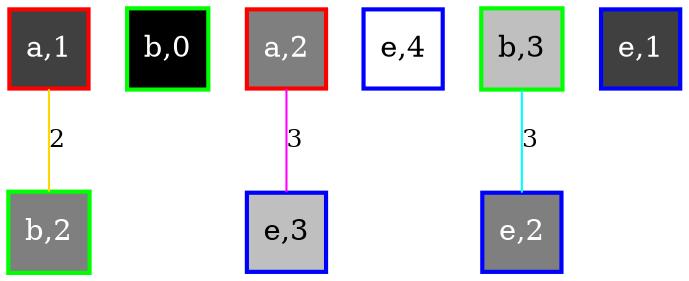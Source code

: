 graph
{
	node [shape=square, style=filled, label="", penwidth=2];

	n00 [pos="0,0!", label="a,1", color=red, fillcolor=grey25, fontcolor=white];
	n10 [pos="1,0!", label="b,2", color=green, fillcolor=grey50, fontcolor=white];
	n20 [pos="2,0!", label="b,0", color=green, fillcolor=grey0, fontcolor=white];
	n01 [pos="0,1!", label="a,2", color=red, fillcolor=grey50, fontcolor=white];
	n11 [pos="1,1!", label="e,4", color=blue, fillcolor=grey100, fontcolor=black];
	n21 [pos="2,1!", label="b,3", color=green, fillcolor=grey75, fontcolor=black];
	n02 [pos="0,2!", label="e,3", color=blue, fillcolor=grey75, fontcolor=black];
	n12 [pos="1,2!", label="e,1", color=blue, fillcolor=grey25, fontcolor=white];
	n22 [pos="2,2!", label="e,2", color=blue, fillcolor=grey50, fontcolor=white];

	// Horizontal edges
	n00 -- n10 [label=2, fontsize=12, color=gold];
	//n10 -- n20 [label=2, fontsize=12];
	//n01 -- n11 [label=4, fontsize=12];
	//n11 -- n21 [label=4, fontsize=12];
	//n02 -- n12 [label=3, fontsize=12];
	//n12 -- n22 [label=2, fontsize=12];

	// Vertical edges
	//n00 -- n01 [label=2, fontsize=12];
	n01 -- n02 [label=3, fontsize=12, color=magenta];
	//n10 -- n11 [label=4, fontsize=12];
	//n11 -- n12 [label=4, fontsize=12];
	//n20 -- n21 [label=3, fontsize=12];
	n21 -- n22 [label=3, fontsize=12, color=cyan];
}
